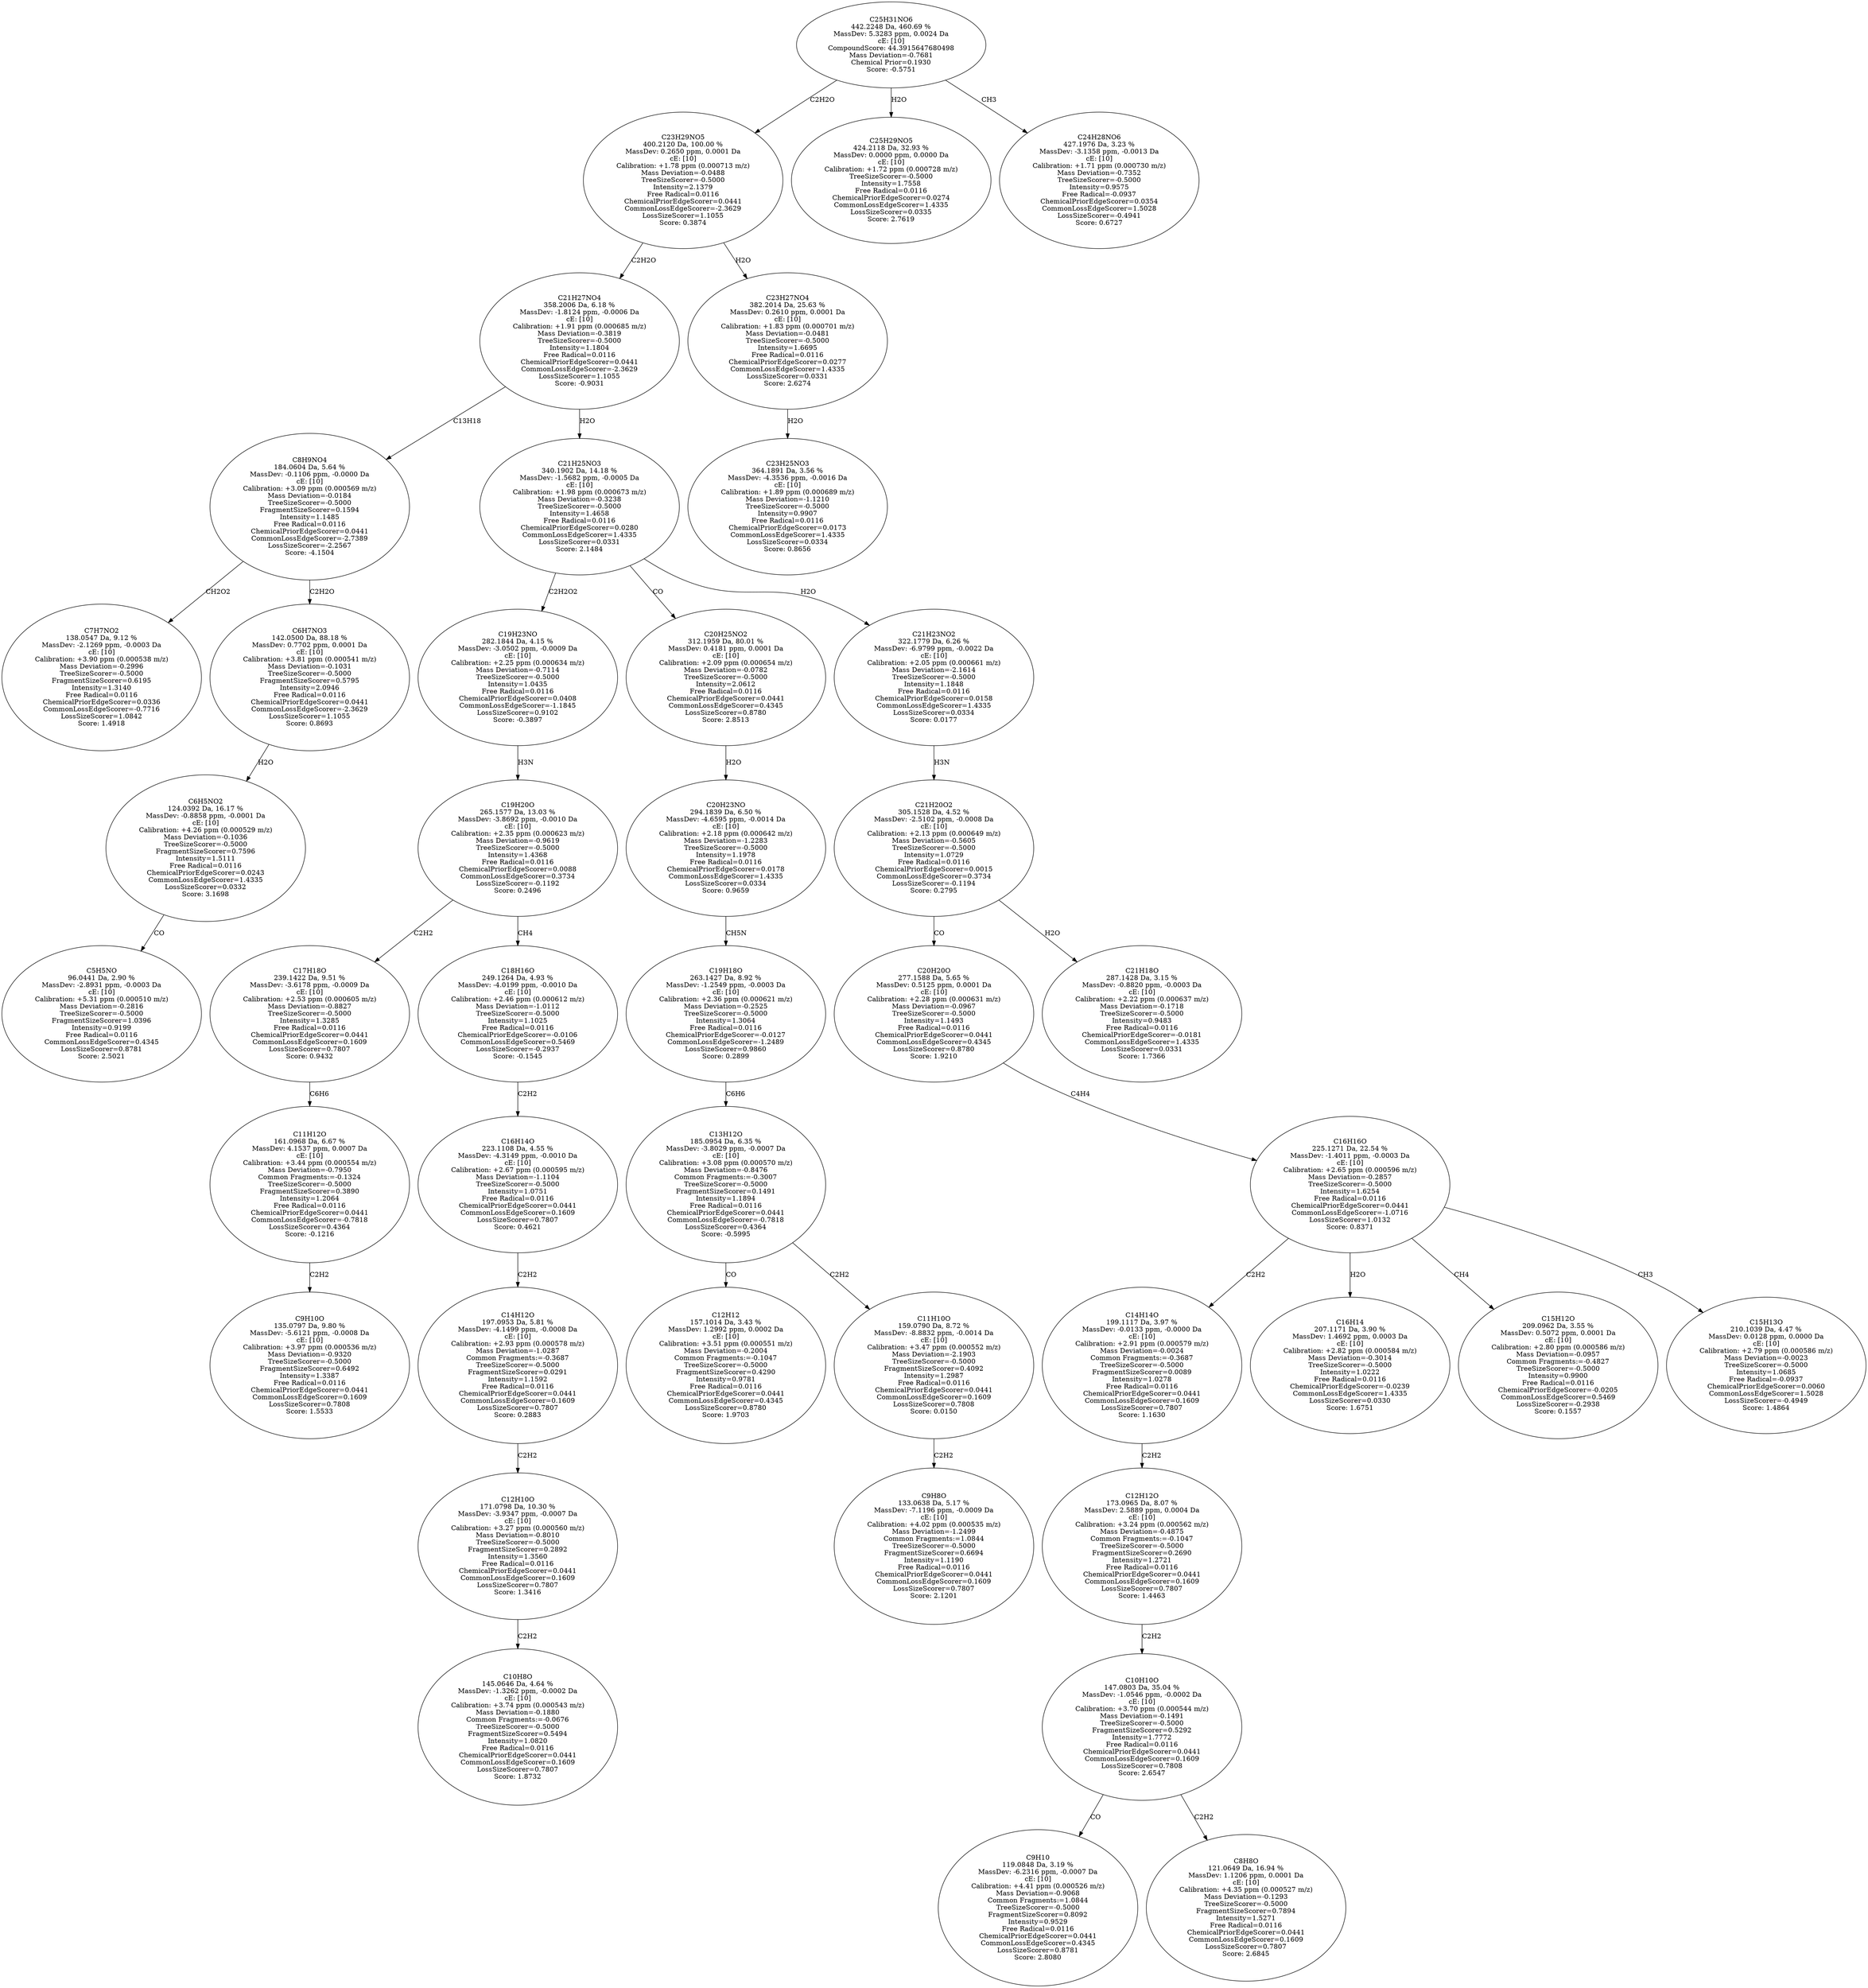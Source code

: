 strict digraph {
v1 [label="C7H7NO2\n138.0547 Da, 9.12 %\nMassDev: -2.1269 ppm, -0.0003 Da\ncE: [10]\nCalibration: +3.90 ppm (0.000538 m/z)\nMass Deviation=-0.2996\nTreeSizeScorer=-0.5000\nFragmentSizeScorer=0.6195\nIntensity=1.3140\nFree Radical=0.0116\nChemicalPriorEdgeScorer=0.0336\nCommonLossEdgeScorer=-0.7716\nLossSizeScorer=1.0842\nScore: 1.4918"];
v2 [label="C5H5NO\n96.0441 Da, 2.90 %\nMassDev: -2.8931 ppm, -0.0003 Da\ncE: [10]\nCalibration: +5.31 ppm (0.000510 m/z)\nMass Deviation=-0.2816\nTreeSizeScorer=-0.5000\nFragmentSizeScorer=1.0396\nIntensity=0.9199\nFree Radical=0.0116\nCommonLossEdgeScorer=0.4345\nLossSizeScorer=0.8781\nScore: 2.5021"];
v3 [label="C6H5NO2\n124.0392 Da, 16.17 %\nMassDev: -0.8858 ppm, -0.0001 Da\ncE: [10]\nCalibration: +4.26 ppm (0.000529 m/z)\nMass Deviation=-0.1036\nTreeSizeScorer=-0.5000\nFragmentSizeScorer=0.7596\nIntensity=1.5111\nFree Radical=0.0116\nChemicalPriorEdgeScorer=0.0243\nCommonLossEdgeScorer=1.4335\nLossSizeScorer=0.0332\nScore: 3.1698"];
v4 [label="C6H7NO3\n142.0500 Da, 88.18 %\nMassDev: 0.7702 ppm, 0.0001 Da\ncE: [10]\nCalibration: +3.81 ppm (0.000541 m/z)\nMass Deviation=-0.1031\nTreeSizeScorer=-0.5000\nFragmentSizeScorer=0.5795\nIntensity=2.0946\nFree Radical=0.0116\nChemicalPriorEdgeScorer=0.0441\nCommonLossEdgeScorer=-2.3629\nLossSizeScorer=1.1055\nScore: 0.8693"];
v5 [label="C8H9NO4\n184.0604 Da, 5.64 %\nMassDev: -0.1106 ppm, -0.0000 Da\ncE: [10]\nCalibration: +3.09 ppm (0.000569 m/z)\nMass Deviation=-0.0184\nTreeSizeScorer=-0.5000\nFragmentSizeScorer=0.1594\nIntensity=1.1485\nFree Radical=0.0116\nChemicalPriorEdgeScorer=0.0441\nCommonLossEdgeScorer=-2.7389\nLossSizeScorer=-2.2567\nScore: -4.1504"];
v6 [label="C9H10O\n135.0797 Da, 9.80 %\nMassDev: -5.6121 ppm, -0.0008 Da\ncE: [10]\nCalibration: +3.97 ppm (0.000536 m/z)\nMass Deviation=-0.9320\nTreeSizeScorer=-0.5000\nFragmentSizeScorer=0.6492\nIntensity=1.3387\nFree Radical=0.0116\nChemicalPriorEdgeScorer=0.0441\nCommonLossEdgeScorer=0.1609\nLossSizeScorer=0.7808\nScore: 1.5533"];
v7 [label="C11H12O\n161.0968 Da, 6.67 %\nMassDev: 4.1537 ppm, 0.0007 Da\ncE: [10]\nCalibration: +3.44 ppm (0.000554 m/z)\nMass Deviation=-0.7950\nCommon Fragments:=-0.1324\nTreeSizeScorer=-0.5000\nFragmentSizeScorer=0.3890\nIntensity=1.2064\nFree Radical=0.0116\nChemicalPriorEdgeScorer=0.0441\nCommonLossEdgeScorer=-0.7818\nLossSizeScorer=0.4364\nScore: -0.1216"];
v8 [label="C17H18O\n239.1422 Da, 9.51 %\nMassDev: -3.6178 ppm, -0.0009 Da\ncE: [10]\nCalibration: +2.53 ppm (0.000605 m/z)\nMass Deviation=-0.8827\nTreeSizeScorer=-0.5000\nIntensity=1.3285\nFree Radical=0.0116\nChemicalPriorEdgeScorer=0.0441\nCommonLossEdgeScorer=0.1609\nLossSizeScorer=0.7807\nScore: 0.9432"];
v9 [label="C10H8O\n145.0646 Da, 4.64 %\nMassDev: -1.3262 ppm, -0.0002 Da\ncE: [10]\nCalibration: +3.74 ppm (0.000543 m/z)\nMass Deviation=-0.1880\nCommon Fragments:=-0.0676\nTreeSizeScorer=-0.5000\nFragmentSizeScorer=0.5494\nIntensity=1.0820\nFree Radical=0.0116\nChemicalPriorEdgeScorer=0.0441\nCommonLossEdgeScorer=0.1609\nLossSizeScorer=0.7807\nScore: 1.8732"];
v10 [label="C12H10O\n171.0798 Da, 10.30 %\nMassDev: -3.9347 ppm, -0.0007 Da\ncE: [10]\nCalibration: +3.27 ppm (0.000560 m/z)\nMass Deviation=-0.8010\nTreeSizeScorer=-0.5000\nFragmentSizeScorer=0.2892\nIntensity=1.3560\nFree Radical=0.0116\nChemicalPriorEdgeScorer=0.0441\nCommonLossEdgeScorer=0.1609\nLossSizeScorer=0.7807\nScore: 1.3416"];
v11 [label="C14H12O\n197.0953 Da, 5.81 %\nMassDev: -4.1499 ppm, -0.0008 Da\ncE: [10]\nCalibration: +2.93 ppm (0.000578 m/z)\nMass Deviation=-1.0287\nCommon Fragments:=-0.3687\nTreeSizeScorer=-0.5000\nFragmentSizeScorer=0.0291\nIntensity=1.1592\nFree Radical=0.0116\nChemicalPriorEdgeScorer=0.0441\nCommonLossEdgeScorer=0.1609\nLossSizeScorer=0.7807\nScore: 0.2883"];
v12 [label="C16H14O\n223.1108 Da, 4.55 %\nMassDev: -4.3149 ppm, -0.0010 Da\ncE: [10]\nCalibration: +2.67 ppm (0.000595 m/z)\nMass Deviation=-1.1104\nTreeSizeScorer=-0.5000\nIntensity=1.0751\nFree Radical=0.0116\nChemicalPriorEdgeScorer=0.0441\nCommonLossEdgeScorer=0.1609\nLossSizeScorer=0.7807\nScore: 0.4621"];
v13 [label="C18H16O\n249.1264 Da, 4.93 %\nMassDev: -4.0199 ppm, -0.0010 Da\ncE: [10]\nCalibration: +2.46 ppm (0.000612 m/z)\nMass Deviation=-1.0112\nTreeSizeScorer=-0.5000\nIntensity=1.1025\nFree Radical=0.0116\nChemicalPriorEdgeScorer=-0.0106\nCommonLossEdgeScorer=0.5469\nLossSizeScorer=-0.2937\nScore: -0.1545"];
v14 [label="C19H20O\n265.1577 Da, 13.03 %\nMassDev: -3.8692 ppm, -0.0010 Da\ncE: [10]\nCalibration: +2.35 ppm (0.000623 m/z)\nMass Deviation=-0.9619\nTreeSizeScorer=-0.5000\nIntensity=1.4368\nFree Radical=0.0116\nChemicalPriorEdgeScorer=0.0088\nCommonLossEdgeScorer=0.3734\nLossSizeScorer=-0.1192\nScore: 0.2496"];
v15 [label="C19H23NO\n282.1844 Da, 4.15 %\nMassDev: -3.0502 ppm, -0.0009 Da\ncE: [10]\nCalibration: +2.25 ppm (0.000634 m/z)\nMass Deviation=-0.7114\nTreeSizeScorer=-0.5000\nIntensity=1.0435\nFree Radical=0.0116\nChemicalPriorEdgeScorer=0.0408\nCommonLossEdgeScorer=-1.1845\nLossSizeScorer=0.9102\nScore: -0.3897"];
v16 [label="C12H12\n157.1014 Da, 3.43 %\nMassDev: 1.2992 ppm, 0.0002 Da\ncE: [10]\nCalibration: +3.51 ppm (0.000551 m/z)\nMass Deviation=-0.2004\nCommon Fragments:=-0.1047\nTreeSizeScorer=-0.5000\nFragmentSizeScorer=0.4290\nIntensity=0.9781\nFree Radical=0.0116\nChemicalPriorEdgeScorer=0.0441\nCommonLossEdgeScorer=0.4345\nLossSizeScorer=0.8780\nScore: 1.9703"];
v17 [label="C9H8O\n133.0638 Da, 5.17 %\nMassDev: -7.1196 ppm, -0.0009 Da\ncE: [10]\nCalibration: +4.02 ppm (0.000535 m/z)\nMass Deviation=-1.2499\nCommon Fragments:=1.0844\nTreeSizeScorer=-0.5000\nFragmentSizeScorer=0.6694\nIntensity=1.1190\nFree Radical=0.0116\nChemicalPriorEdgeScorer=0.0441\nCommonLossEdgeScorer=0.1609\nLossSizeScorer=0.7807\nScore: 2.1201"];
v18 [label="C11H10O\n159.0790 Da, 8.72 %\nMassDev: -8.8832 ppm, -0.0014 Da\ncE: [10]\nCalibration: +3.47 ppm (0.000552 m/z)\nMass Deviation=-2.1903\nTreeSizeScorer=-0.5000\nFragmentSizeScorer=0.4092\nIntensity=1.2987\nFree Radical=0.0116\nChemicalPriorEdgeScorer=0.0441\nCommonLossEdgeScorer=0.1609\nLossSizeScorer=0.7808\nScore: 0.0150"];
v19 [label="C13H12O\n185.0954 Da, 6.35 %\nMassDev: -3.8029 ppm, -0.0007 Da\ncE: [10]\nCalibration: +3.08 ppm (0.000570 m/z)\nMass Deviation=-0.8476\nCommon Fragments:=-0.3007\nTreeSizeScorer=-0.5000\nFragmentSizeScorer=0.1491\nIntensity=1.1894\nFree Radical=0.0116\nChemicalPriorEdgeScorer=0.0441\nCommonLossEdgeScorer=-0.7818\nLossSizeScorer=0.4364\nScore: -0.5995"];
v20 [label="C19H18O\n263.1427 Da, 8.92 %\nMassDev: -1.2549 ppm, -0.0003 Da\ncE: [10]\nCalibration: +2.36 ppm (0.000621 m/z)\nMass Deviation=-0.2525\nTreeSizeScorer=-0.5000\nIntensity=1.3064\nFree Radical=0.0116\nChemicalPriorEdgeScorer=-0.0127\nCommonLossEdgeScorer=-1.2489\nLossSizeScorer=0.9860\nScore: 0.2899"];
v21 [label="C20H23NO\n294.1839 Da, 6.50 %\nMassDev: -4.6595 ppm, -0.0014 Da\ncE: [10]\nCalibration: +2.18 ppm (0.000642 m/z)\nMass Deviation=-1.2283\nTreeSizeScorer=-0.5000\nIntensity=1.1978\nFree Radical=0.0116\nChemicalPriorEdgeScorer=0.0178\nCommonLossEdgeScorer=1.4335\nLossSizeScorer=0.0334\nScore: 0.9659"];
v22 [label="C20H25NO2\n312.1959 Da, 80.01 %\nMassDev: 0.4181 ppm, 0.0001 Da\ncE: [10]\nCalibration: +2.09 ppm (0.000654 m/z)\nMass Deviation=-0.0782\nTreeSizeScorer=-0.5000\nIntensity=2.0612\nFree Radical=0.0116\nChemicalPriorEdgeScorer=0.0441\nCommonLossEdgeScorer=0.4345\nLossSizeScorer=0.8780\nScore: 2.8513"];
v23 [label="C9H10\n119.0848 Da, 3.19 %\nMassDev: -6.2316 ppm, -0.0007 Da\ncE: [10]\nCalibration: +4.41 ppm (0.000526 m/z)\nMass Deviation=-0.9068\nCommon Fragments:=1.0844\nTreeSizeScorer=-0.5000\nFragmentSizeScorer=0.8092\nIntensity=0.9529\nFree Radical=0.0116\nChemicalPriorEdgeScorer=0.0441\nCommonLossEdgeScorer=0.4345\nLossSizeScorer=0.8781\nScore: 2.8080"];
v24 [label="C8H8O\n121.0649 Da, 16.94 %\nMassDev: 1.1206 ppm, 0.0001 Da\ncE: [10]\nCalibration: +4.35 ppm (0.000527 m/z)\nMass Deviation=-0.1293\nTreeSizeScorer=-0.5000\nFragmentSizeScorer=0.7894\nIntensity=1.5271\nFree Radical=0.0116\nChemicalPriorEdgeScorer=0.0441\nCommonLossEdgeScorer=0.1609\nLossSizeScorer=0.7807\nScore: 2.6845"];
v25 [label="C10H10O\n147.0803 Da, 35.04 %\nMassDev: -1.0546 ppm, -0.0002 Da\ncE: [10]\nCalibration: +3.70 ppm (0.000544 m/z)\nMass Deviation=-0.1491\nTreeSizeScorer=-0.5000\nFragmentSizeScorer=0.5292\nIntensity=1.7772\nFree Radical=0.0116\nChemicalPriorEdgeScorer=0.0441\nCommonLossEdgeScorer=0.1609\nLossSizeScorer=0.7808\nScore: 2.6547"];
v26 [label="C12H12O\n173.0965 Da, 8.07 %\nMassDev: 2.5889 ppm, 0.0004 Da\ncE: [10]\nCalibration: +3.24 ppm (0.000562 m/z)\nMass Deviation=-0.4875\nCommon Fragments:=-0.1047\nTreeSizeScorer=-0.5000\nFragmentSizeScorer=0.2690\nIntensity=1.2721\nFree Radical=0.0116\nChemicalPriorEdgeScorer=0.0441\nCommonLossEdgeScorer=0.1609\nLossSizeScorer=0.7807\nScore: 1.4463"];
v27 [label="C14H14O\n199.1117 Da, 3.97 %\nMassDev: -0.0133 ppm, -0.0000 Da\ncE: [10]\nCalibration: +2.91 ppm (0.000579 m/z)\nMass Deviation=-0.0024\nCommon Fragments:=-0.3687\nTreeSizeScorer=-0.5000\nFragmentSizeScorer=0.0089\nIntensity=1.0278\nFree Radical=0.0116\nChemicalPriorEdgeScorer=0.0441\nCommonLossEdgeScorer=0.1609\nLossSizeScorer=0.7807\nScore: 1.1630"];
v28 [label="C16H14\n207.1171 Da, 3.90 %\nMassDev: 1.4692 ppm, 0.0003 Da\ncE: [10]\nCalibration: +2.82 ppm (0.000584 m/z)\nMass Deviation=-0.3014\nTreeSizeScorer=-0.5000\nIntensity=1.0222\nFree Radical=0.0116\nChemicalPriorEdgeScorer=-0.0239\nCommonLossEdgeScorer=1.4335\nLossSizeScorer=0.0330\nScore: 1.6751"];
v29 [label="C15H12O\n209.0962 Da, 3.55 %\nMassDev: 0.5072 ppm, 0.0001 Da\ncE: [10]\nCalibration: +2.80 ppm (0.000586 m/z)\nMass Deviation=-0.0957\nCommon Fragments:=-0.4827\nTreeSizeScorer=-0.5000\nIntensity=0.9900\nFree Radical=0.0116\nChemicalPriorEdgeScorer=-0.0205\nCommonLossEdgeScorer=0.5469\nLossSizeScorer=-0.2938\nScore: 0.1557"];
v30 [label="C15H13O\n210.1039 Da, 4.47 %\nMassDev: 0.0128 ppm, 0.0000 Da\ncE: [10]\nCalibration: +2.79 ppm (0.000586 m/z)\nMass Deviation=-0.0023\nTreeSizeScorer=-0.5000\nIntensity=1.0685\nFree Radical=-0.0937\nChemicalPriorEdgeScorer=0.0060\nCommonLossEdgeScorer=1.5028\nLossSizeScorer=-0.4949\nScore: 1.4864"];
v31 [label="C16H16O\n225.1271 Da, 22.54 %\nMassDev: -1.4011 ppm, -0.0003 Da\ncE: [10]\nCalibration: +2.65 ppm (0.000596 m/z)\nMass Deviation=-0.2857\nTreeSizeScorer=-0.5000\nIntensity=1.6254\nFree Radical=0.0116\nChemicalPriorEdgeScorer=0.0441\nCommonLossEdgeScorer=-1.0716\nLossSizeScorer=1.0132\nScore: 0.8371"];
v32 [label="C20H20O\n277.1588 Da, 5.65 %\nMassDev: 0.5125 ppm, 0.0001 Da\ncE: [10]\nCalibration: +2.28 ppm (0.000631 m/z)\nMass Deviation=-0.0967\nTreeSizeScorer=-0.5000\nIntensity=1.1493\nFree Radical=0.0116\nChemicalPriorEdgeScorer=0.0441\nCommonLossEdgeScorer=0.4345\nLossSizeScorer=0.8780\nScore: 1.9210"];
v33 [label="C21H18O\n287.1428 Da, 3.15 %\nMassDev: -0.8820 ppm, -0.0003 Da\ncE: [10]\nCalibration: +2.22 ppm (0.000637 m/z)\nMass Deviation=-0.1718\nTreeSizeScorer=-0.5000\nIntensity=0.9483\nFree Radical=0.0116\nChemicalPriorEdgeScorer=-0.0181\nCommonLossEdgeScorer=1.4335\nLossSizeScorer=0.0331\nScore: 1.7366"];
v34 [label="C21H20O2\n305.1528 Da, 4.52 %\nMassDev: -2.5102 ppm, -0.0008 Da\ncE: [10]\nCalibration: +2.13 ppm (0.000649 m/z)\nMass Deviation=-0.5605\nTreeSizeScorer=-0.5000\nIntensity=1.0729\nFree Radical=0.0116\nChemicalPriorEdgeScorer=0.0015\nCommonLossEdgeScorer=0.3734\nLossSizeScorer=-0.1194\nScore: 0.2795"];
v35 [label="C21H23NO2\n322.1779 Da, 6.26 %\nMassDev: -6.9799 ppm, -0.0022 Da\ncE: [10]\nCalibration: +2.05 ppm (0.000661 m/z)\nMass Deviation=-2.1614\nTreeSizeScorer=-0.5000\nIntensity=1.1848\nFree Radical=0.0116\nChemicalPriorEdgeScorer=0.0158\nCommonLossEdgeScorer=1.4335\nLossSizeScorer=0.0334\nScore: 0.0177"];
v36 [label="C21H25NO3\n340.1902 Da, 14.18 %\nMassDev: -1.5682 ppm, -0.0005 Da\ncE: [10]\nCalibration: +1.98 ppm (0.000673 m/z)\nMass Deviation=-0.3238\nTreeSizeScorer=-0.5000\nIntensity=1.4658\nFree Radical=0.0116\nChemicalPriorEdgeScorer=0.0280\nCommonLossEdgeScorer=1.4335\nLossSizeScorer=0.0331\nScore: 2.1484"];
v37 [label="C21H27NO4\n358.2006 Da, 6.18 %\nMassDev: -1.8124 ppm, -0.0006 Da\ncE: [10]\nCalibration: +1.91 ppm (0.000685 m/z)\nMass Deviation=-0.3819\nTreeSizeScorer=-0.5000\nIntensity=1.1804\nFree Radical=0.0116\nChemicalPriorEdgeScorer=0.0441\nCommonLossEdgeScorer=-2.3629\nLossSizeScorer=1.1055\nScore: -0.9031"];
v38 [label="C23H25NO3\n364.1891 Da, 3.56 %\nMassDev: -4.3536 ppm, -0.0016 Da\ncE: [10]\nCalibration: +1.89 ppm (0.000689 m/z)\nMass Deviation=-1.1210\nTreeSizeScorer=-0.5000\nIntensity=0.9907\nFree Radical=0.0116\nChemicalPriorEdgeScorer=0.0173\nCommonLossEdgeScorer=1.4335\nLossSizeScorer=0.0334\nScore: 0.8656"];
v39 [label="C23H27NO4\n382.2014 Da, 25.63 %\nMassDev: 0.2610 ppm, 0.0001 Da\ncE: [10]\nCalibration: +1.83 ppm (0.000701 m/z)\nMass Deviation=-0.0481\nTreeSizeScorer=-0.5000\nIntensity=1.6695\nFree Radical=0.0116\nChemicalPriorEdgeScorer=0.0277\nCommonLossEdgeScorer=1.4335\nLossSizeScorer=0.0331\nScore: 2.6274"];
v40 [label="C23H29NO5\n400.2120 Da, 100.00 %\nMassDev: 0.2650 ppm, 0.0001 Da\ncE: [10]\nCalibration: +1.78 ppm (0.000713 m/z)\nMass Deviation=-0.0488\nTreeSizeScorer=-0.5000\nIntensity=2.1379\nFree Radical=0.0116\nChemicalPriorEdgeScorer=0.0441\nCommonLossEdgeScorer=-2.3629\nLossSizeScorer=1.1055\nScore: 0.3874"];
v41 [label="C25H29NO5\n424.2118 Da, 32.93 %\nMassDev: 0.0000 ppm, 0.0000 Da\ncE: [10]\nCalibration: +1.72 ppm (0.000728 m/z)\nTreeSizeScorer=-0.5000\nIntensity=1.7558\nFree Radical=0.0116\nChemicalPriorEdgeScorer=0.0274\nCommonLossEdgeScorer=1.4335\nLossSizeScorer=0.0335\nScore: 2.7619"];
v42 [label="C24H28NO6\n427.1976 Da, 3.23 %\nMassDev: -3.1358 ppm, -0.0013 Da\ncE: [10]\nCalibration: +1.71 ppm (0.000730 m/z)\nMass Deviation=-0.7352\nTreeSizeScorer=-0.5000\nIntensity=0.9575\nFree Radical=-0.0937\nChemicalPriorEdgeScorer=0.0354\nCommonLossEdgeScorer=1.5028\nLossSizeScorer=-0.4941\nScore: 0.6727"];
v43 [label="C25H31NO6\n442.2248 Da, 460.69 %\nMassDev: 5.3283 ppm, 0.0024 Da\ncE: [10]\nCompoundScore: 44.3915647680498\nMass Deviation=-0.7681\nChemical Prior=0.1930\nScore: -0.5751"];
v5 -> v1 [label="CH2O2"];
v3 -> v2 [label="CO"];
v4 -> v3 [label="H2O"];
v5 -> v4 [label="C2H2O"];
v37 -> v5 [label="C13H18"];
v7 -> v6 [label="C2H2"];
v8 -> v7 [label="C6H6"];
v14 -> v8 [label="C2H2"];
v10 -> v9 [label="C2H2"];
v11 -> v10 [label="C2H2"];
v12 -> v11 [label="C2H2"];
v13 -> v12 [label="C2H2"];
v14 -> v13 [label="CH4"];
v15 -> v14 [label="H3N"];
v36 -> v15 [label="C2H2O2"];
v19 -> v16 [label="CO"];
v18 -> v17 [label="C2H2"];
v19 -> v18 [label="C2H2"];
v20 -> v19 [label="C6H6"];
v21 -> v20 [label="CH5N"];
v22 -> v21 [label="H2O"];
v36 -> v22 [label="CO"];
v25 -> v23 [label="CO"];
v25 -> v24 [label="C2H2"];
v26 -> v25 [label="C2H2"];
v27 -> v26 [label="C2H2"];
v31 -> v27 [label="C2H2"];
v31 -> v28 [label="H2O"];
v31 -> v29 [label="CH4"];
v31 -> v30 [label="CH3"];
v32 -> v31 [label="C4H4"];
v34 -> v32 [label="CO"];
v34 -> v33 [label="H2O"];
v35 -> v34 [label="H3N"];
v36 -> v35 [label="H2O"];
v37 -> v36 [label="H2O"];
v40 -> v37 [label="C2H2O"];
v39 -> v38 [label="H2O"];
v40 -> v39 [label="H2O"];
v43 -> v40 [label="C2H2O"];
v43 -> v41 [label="H2O"];
v43 -> v42 [label="CH3"];
}